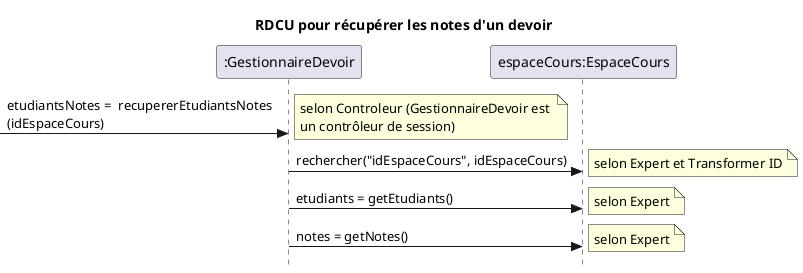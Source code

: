 @startuml
skinparam style strictuml
skinparam defaultfontname Verdana
title RDCU pour récupérer les notes d'un devoir
participant ":GestionnaireDevoir" as gd
participant "espaceCours:EspaceCours" as c

->gd : etudiantsNotes =  recupererEtudiantsNotes\n(idEspaceCours)
note right : selon Controleur (GestionnaireDevoir est \nun contrôleur de session)

gd->c : rechercher("idEspaceCours", idEspaceCours)
note right : selon Expert et Transformer ID

gd->c : etudiants = getEtudiants()
note right : selon Expert

gd->c : notes = getNotes()
note right : selon Expert
@enduml
